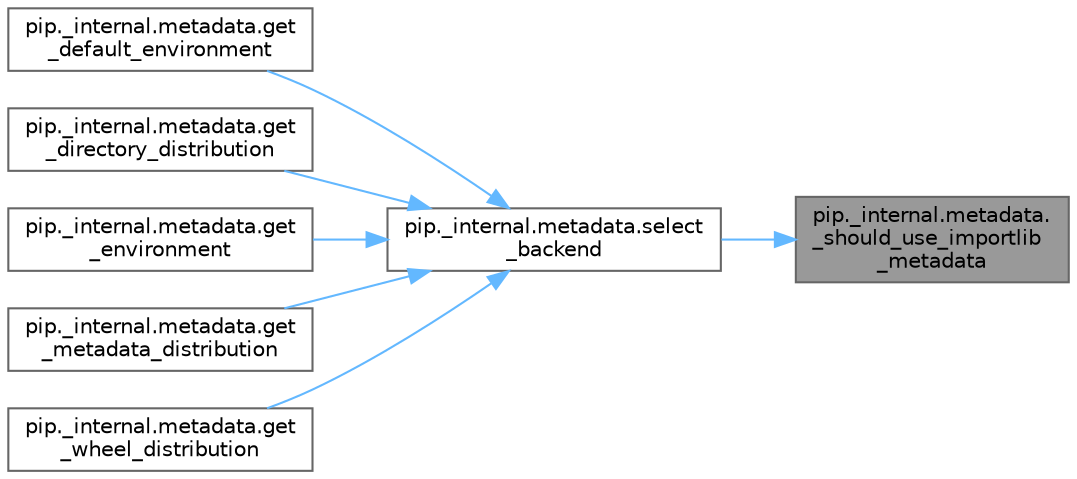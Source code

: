 digraph "pip._internal.metadata._should_use_importlib_metadata"
{
 // LATEX_PDF_SIZE
  bgcolor="transparent";
  edge [fontname=Helvetica,fontsize=10,labelfontname=Helvetica,labelfontsize=10];
  node [fontname=Helvetica,fontsize=10,shape=box,height=0.2,width=0.4];
  rankdir="RL";
  Node1 [id="Node000001",label="pip._internal.metadata.\l_should_use_importlib\l_metadata",height=0.2,width=0.4,color="gray40", fillcolor="grey60", style="filled", fontcolor="black",tooltip=" "];
  Node1 -> Node2 [id="edge1_Node000001_Node000002",dir="back",color="steelblue1",style="solid",tooltip=" "];
  Node2 [id="Node000002",label="pip._internal.metadata.select\l_backend",height=0.2,width=0.4,color="grey40", fillcolor="white", style="filled",URL="$namespacepip_1_1__internal_1_1metadata.html#a88e0921ded5bdbcd8601757542d99e63",tooltip=" "];
  Node2 -> Node3 [id="edge2_Node000002_Node000003",dir="back",color="steelblue1",style="solid",tooltip=" "];
  Node3 [id="Node000003",label="pip._internal.metadata.get\l_default_environment",height=0.2,width=0.4,color="grey40", fillcolor="white", style="filled",URL="$namespacepip_1_1__internal_1_1metadata.html#a681e74ea6f11474951e9ca35341525b6",tooltip=" "];
  Node2 -> Node4 [id="edge3_Node000002_Node000004",dir="back",color="steelblue1",style="solid",tooltip=" "];
  Node4 [id="Node000004",label="pip._internal.metadata.get\l_directory_distribution",height=0.2,width=0.4,color="grey40", fillcolor="white", style="filled",URL="$namespacepip_1_1__internal_1_1metadata.html#ab6e8621b3f7d7abb15cf16bb62e8d70d",tooltip=" "];
  Node2 -> Node5 [id="edge4_Node000002_Node000005",dir="back",color="steelblue1",style="solid",tooltip=" "];
  Node5 [id="Node000005",label="pip._internal.metadata.get\l_environment",height=0.2,width=0.4,color="grey40", fillcolor="white", style="filled",URL="$namespacepip_1_1__internal_1_1metadata.html#a94630b6140c3b40a6048d9df3e3d6afb",tooltip=" "];
  Node2 -> Node6 [id="edge5_Node000002_Node000006",dir="back",color="steelblue1",style="solid",tooltip=" "];
  Node6 [id="Node000006",label="pip._internal.metadata.get\l_metadata_distribution",height=0.2,width=0.4,color="grey40", fillcolor="white", style="filled",URL="$namespacepip_1_1__internal_1_1metadata.html#a40f0efba94f6f925ffbe76b8fb522d93",tooltip=" "];
  Node2 -> Node7 [id="edge6_Node000002_Node000007",dir="back",color="steelblue1",style="solid",tooltip=" "];
  Node7 [id="Node000007",label="pip._internal.metadata.get\l_wheel_distribution",height=0.2,width=0.4,color="grey40", fillcolor="white", style="filled",URL="$namespacepip_1_1__internal_1_1metadata.html#aafa67c98f1bfd1f136598f34cf30b2b7",tooltip=" "];
}
